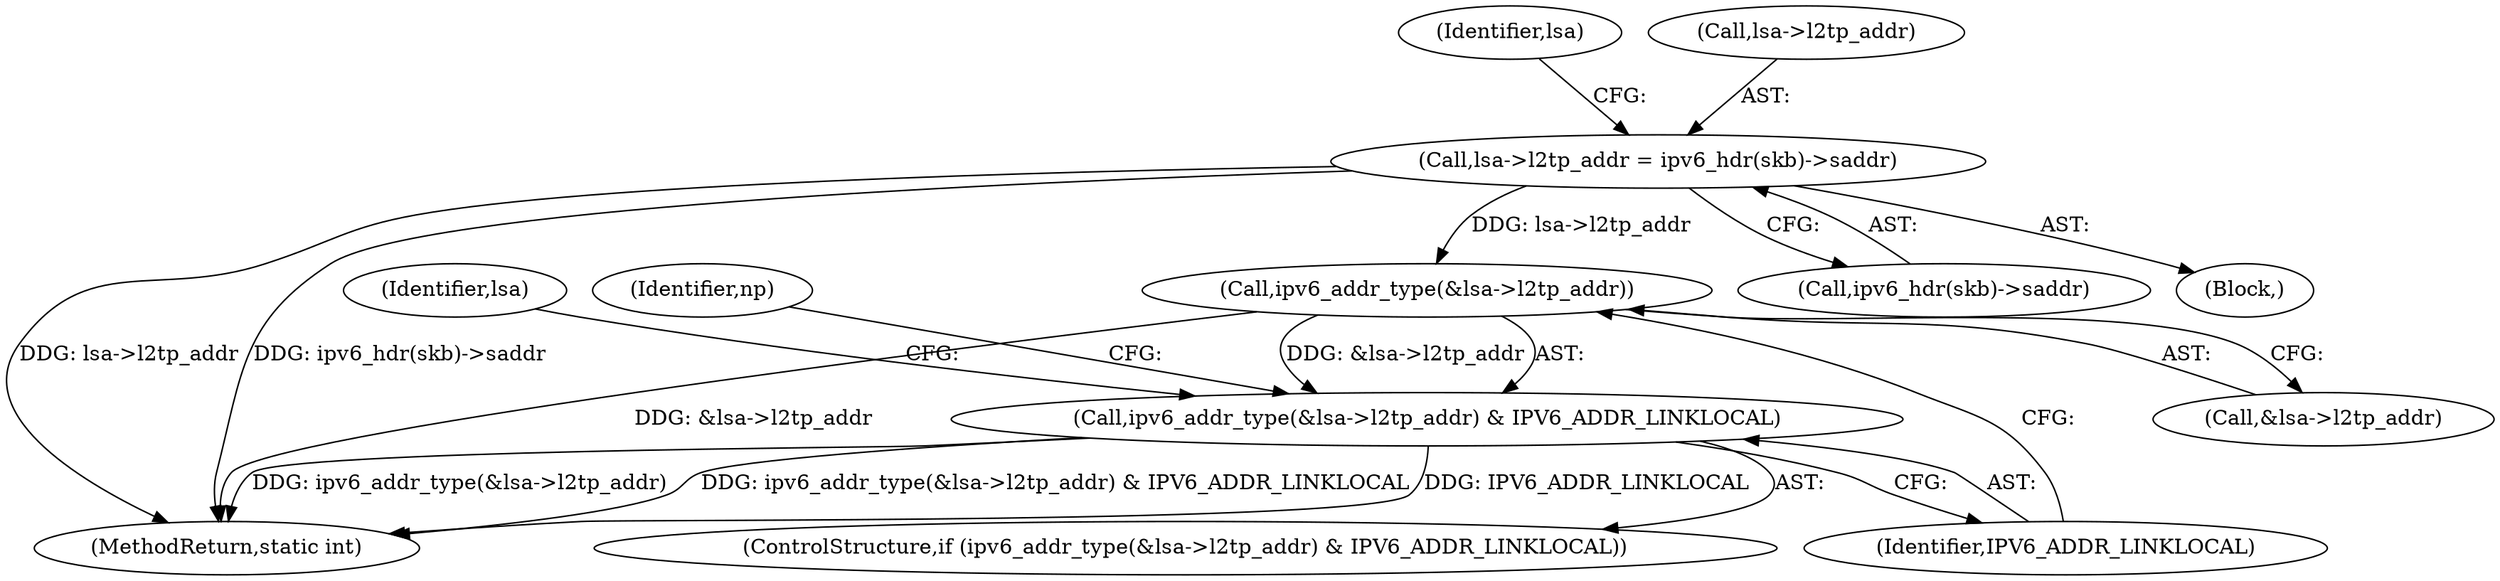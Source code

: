 digraph "0_linux_b860d3cc62877fad02863e2a08efff69a19382d2@pointer" {
"1000239" [label="(Call,ipv6_addr_type(&lsa->l2tp_addr))"];
"1000214" [label="(Call,lsa->l2tp_addr = ipv6_hdr(skb)->saddr)"];
"1000238" [label="(Call,ipv6_addr_type(&lsa->l2tp_addr) & IPV6_ADDR_LINKLOCAL)"];
"1000238" [label="(Call,ipv6_addr_type(&lsa->l2tp_addr) & IPV6_ADDR_LINKLOCAL)"];
"1000240" [label="(Call,&lsa->l2tp_addr)"];
"1000218" [label="(Call,ipv6_hdr(skb)->saddr)"];
"1000224" [label="(Identifier,lsa)"];
"1000239" [label="(Call,ipv6_addr_type(&lsa->l2tp_addr))"];
"1000282" [label="(MethodReturn,static int)"];
"1000214" [label="(Call,lsa->l2tp_addr = ipv6_hdr(skb)->saddr)"];
"1000203" [label="(Block,)"];
"1000247" [label="(Identifier,lsa)"];
"1000256" [label="(Identifier,np)"];
"1000244" [label="(Identifier,IPV6_ADDR_LINKLOCAL)"];
"1000237" [label="(ControlStructure,if (ipv6_addr_type(&lsa->l2tp_addr) & IPV6_ADDR_LINKLOCAL))"];
"1000215" [label="(Call,lsa->l2tp_addr)"];
"1000239" -> "1000238"  [label="AST: "];
"1000239" -> "1000240"  [label="CFG: "];
"1000240" -> "1000239"  [label="AST: "];
"1000244" -> "1000239"  [label="CFG: "];
"1000239" -> "1000282"  [label="DDG: &lsa->l2tp_addr"];
"1000239" -> "1000238"  [label="DDG: &lsa->l2tp_addr"];
"1000214" -> "1000239"  [label="DDG: lsa->l2tp_addr"];
"1000214" -> "1000203"  [label="AST: "];
"1000214" -> "1000218"  [label="CFG: "];
"1000215" -> "1000214"  [label="AST: "];
"1000218" -> "1000214"  [label="AST: "];
"1000224" -> "1000214"  [label="CFG: "];
"1000214" -> "1000282"  [label="DDG: ipv6_hdr(skb)->saddr"];
"1000214" -> "1000282"  [label="DDG: lsa->l2tp_addr"];
"1000238" -> "1000237"  [label="AST: "];
"1000238" -> "1000244"  [label="CFG: "];
"1000244" -> "1000238"  [label="AST: "];
"1000247" -> "1000238"  [label="CFG: "];
"1000256" -> "1000238"  [label="CFG: "];
"1000238" -> "1000282"  [label="DDG: ipv6_addr_type(&lsa->l2tp_addr)"];
"1000238" -> "1000282"  [label="DDG: ipv6_addr_type(&lsa->l2tp_addr) & IPV6_ADDR_LINKLOCAL"];
"1000238" -> "1000282"  [label="DDG: IPV6_ADDR_LINKLOCAL"];
}
